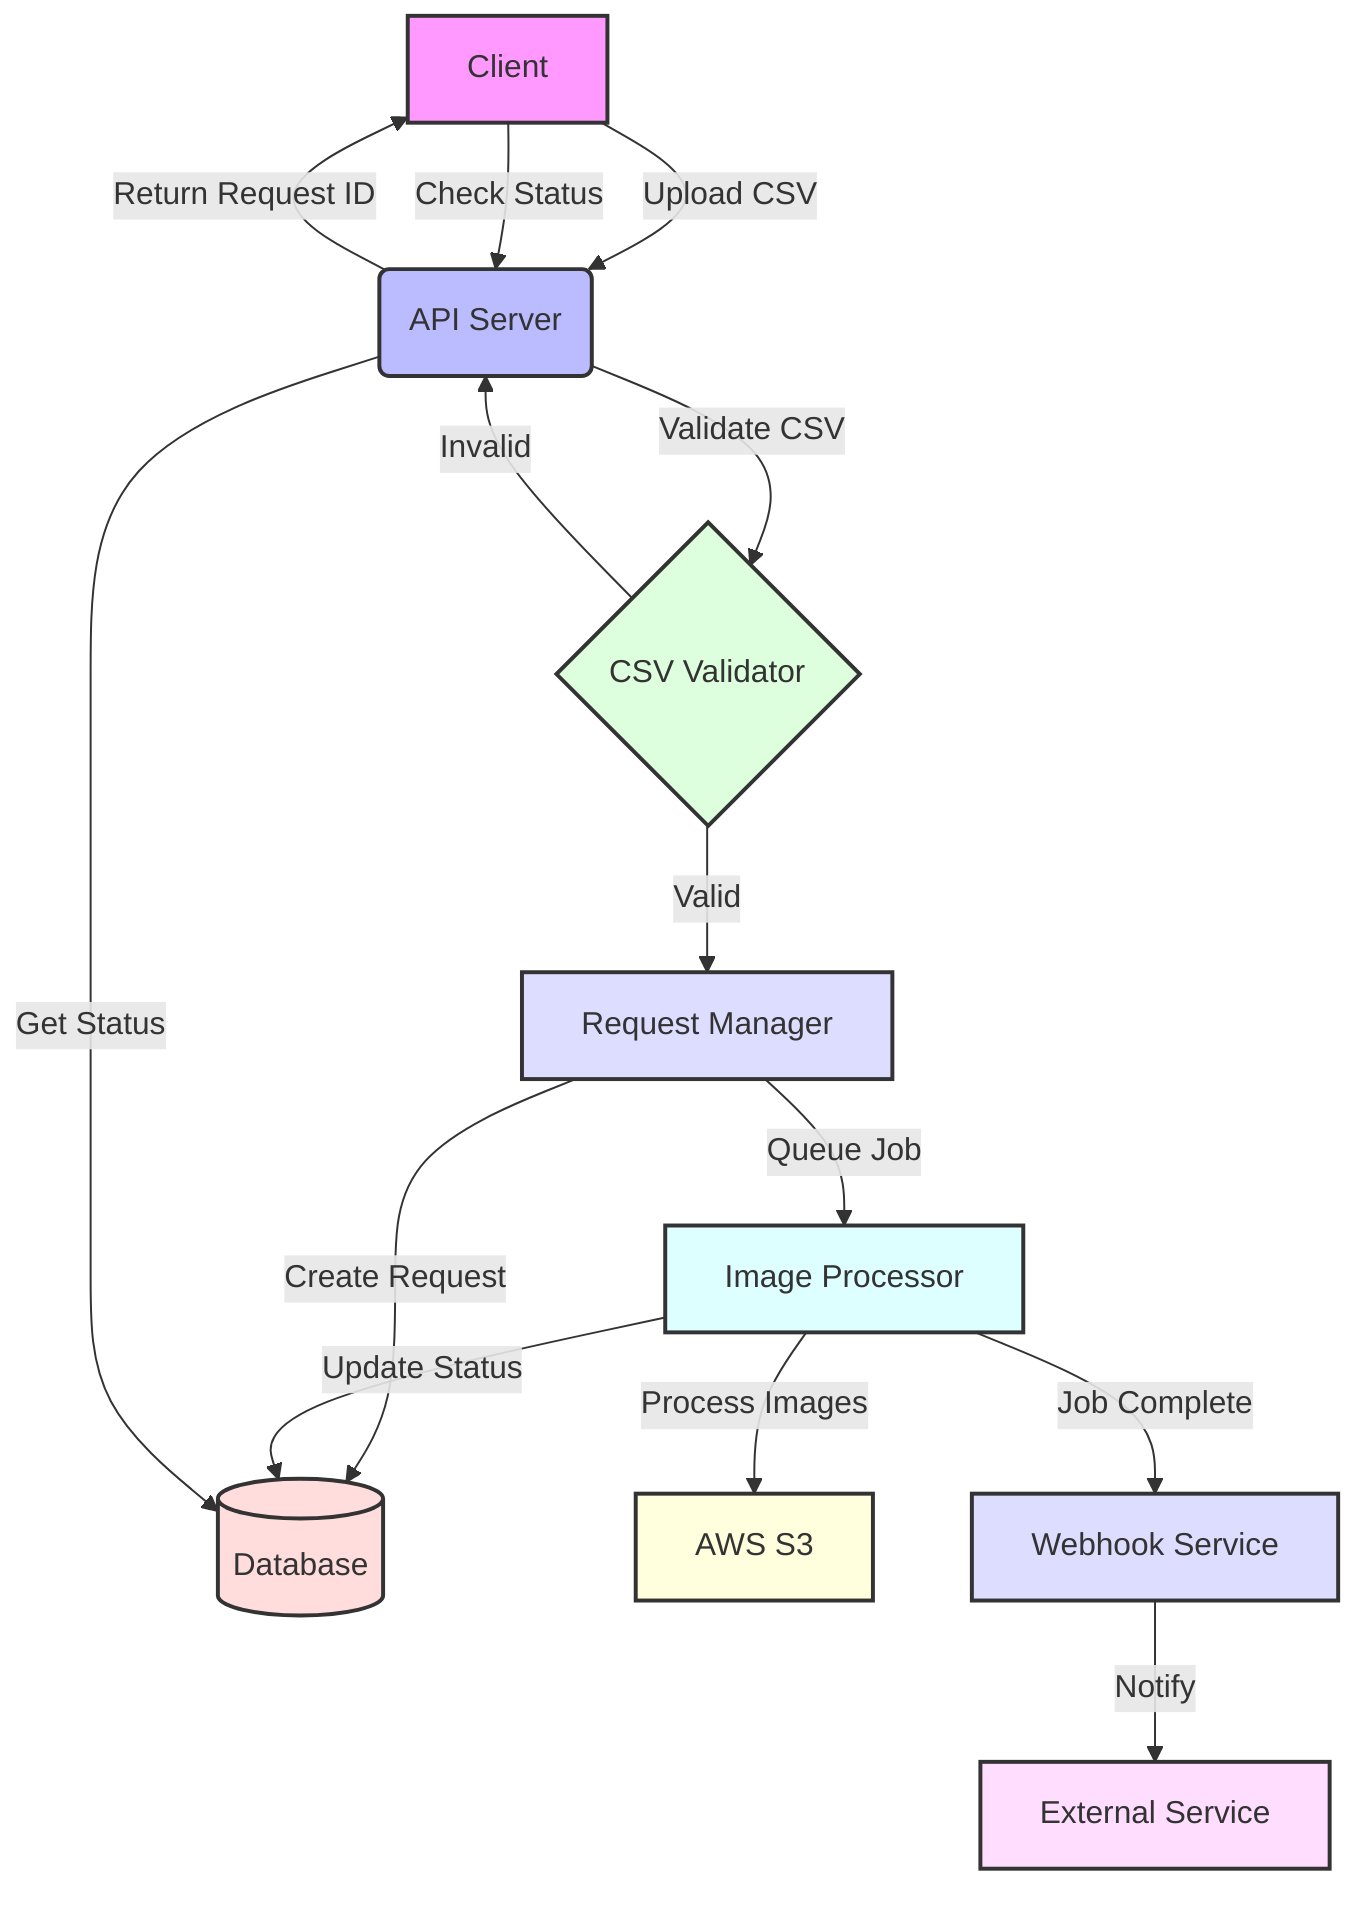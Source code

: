 graph TD
    A[Client] -->|Upload CSV| B(API Server)
    B -->|Validate CSV| C{CSV Validator}
    C -->|Valid| D[Request Manager]
    C -->|Invalid| B
    D -->|Create Request| E[(Database)]
    D -->|Queue Job| F[Image Processor]
    F -->|Process Images| G[AWS S3]
    F -->|Update Status| E
    B -->|Return Request ID| A
    A -->|Check Status| B
    B -->|Get Status| E
    F -->|Job Complete| H[Webhook Service]
    H -->|Notify| I[External Service]
    
    style A fill:#f9f,stroke:#333,stroke-width:2px
    style B fill:#bbf,stroke:#333,stroke-width:2px
    style C fill:#dfd,stroke:#333,stroke-width:2px
    style D fill:#ddf,stroke:#333,stroke-width:2px
    style E fill:#fdd,stroke:#333,stroke-width:2px
    style F fill:#dff,stroke:#333,stroke-width:2px
    style G fill:#ffd,stroke:#333,stroke-width:2px
    style H fill:#ddf,stroke:#333,stroke-width:2px
    style I fill:#fdf,stroke:#333,stroke-width:2px